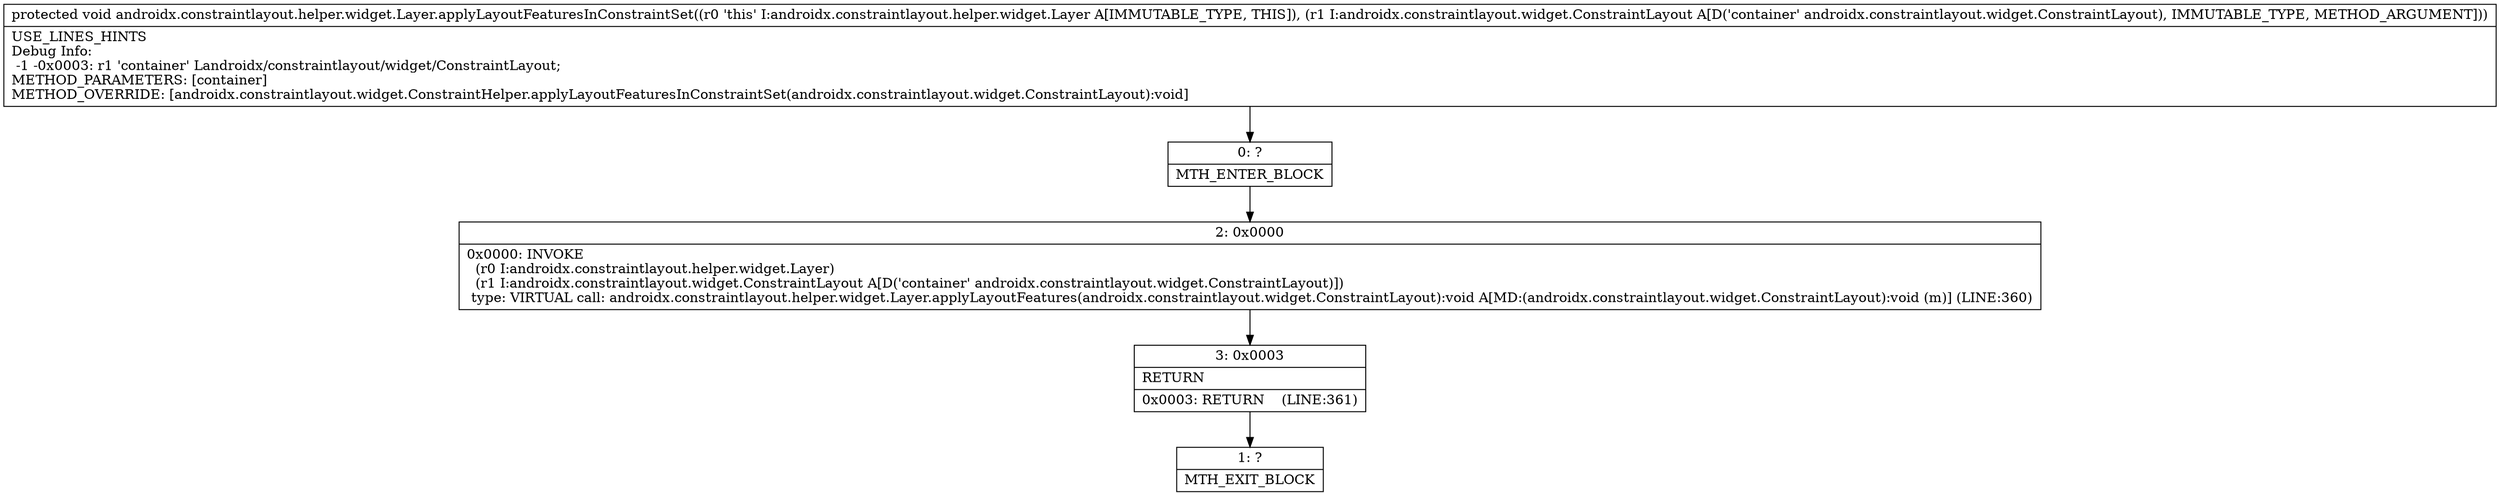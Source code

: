 digraph "CFG forandroidx.constraintlayout.helper.widget.Layer.applyLayoutFeaturesInConstraintSet(Landroidx\/constraintlayout\/widget\/ConstraintLayout;)V" {
Node_0 [shape=record,label="{0\:\ ?|MTH_ENTER_BLOCK\l}"];
Node_2 [shape=record,label="{2\:\ 0x0000|0x0000: INVOKE  \l  (r0 I:androidx.constraintlayout.helper.widget.Layer)\l  (r1 I:androidx.constraintlayout.widget.ConstraintLayout A[D('container' androidx.constraintlayout.widget.ConstraintLayout)])\l type: VIRTUAL call: androidx.constraintlayout.helper.widget.Layer.applyLayoutFeatures(androidx.constraintlayout.widget.ConstraintLayout):void A[MD:(androidx.constraintlayout.widget.ConstraintLayout):void (m)] (LINE:360)\l}"];
Node_3 [shape=record,label="{3\:\ 0x0003|RETURN\l|0x0003: RETURN    (LINE:361)\l}"];
Node_1 [shape=record,label="{1\:\ ?|MTH_EXIT_BLOCK\l}"];
MethodNode[shape=record,label="{protected void androidx.constraintlayout.helper.widget.Layer.applyLayoutFeaturesInConstraintSet((r0 'this' I:androidx.constraintlayout.helper.widget.Layer A[IMMUTABLE_TYPE, THIS]), (r1 I:androidx.constraintlayout.widget.ConstraintLayout A[D('container' androidx.constraintlayout.widget.ConstraintLayout), IMMUTABLE_TYPE, METHOD_ARGUMENT]))  | USE_LINES_HINTS\lDebug Info:\l  \-1 \-0x0003: r1 'container' Landroidx\/constraintlayout\/widget\/ConstraintLayout;\lMETHOD_PARAMETERS: [container]\lMETHOD_OVERRIDE: [androidx.constraintlayout.widget.ConstraintHelper.applyLayoutFeaturesInConstraintSet(androidx.constraintlayout.widget.ConstraintLayout):void]\l}"];
MethodNode -> Node_0;Node_0 -> Node_2;
Node_2 -> Node_3;
Node_3 -> Node_1;
}


